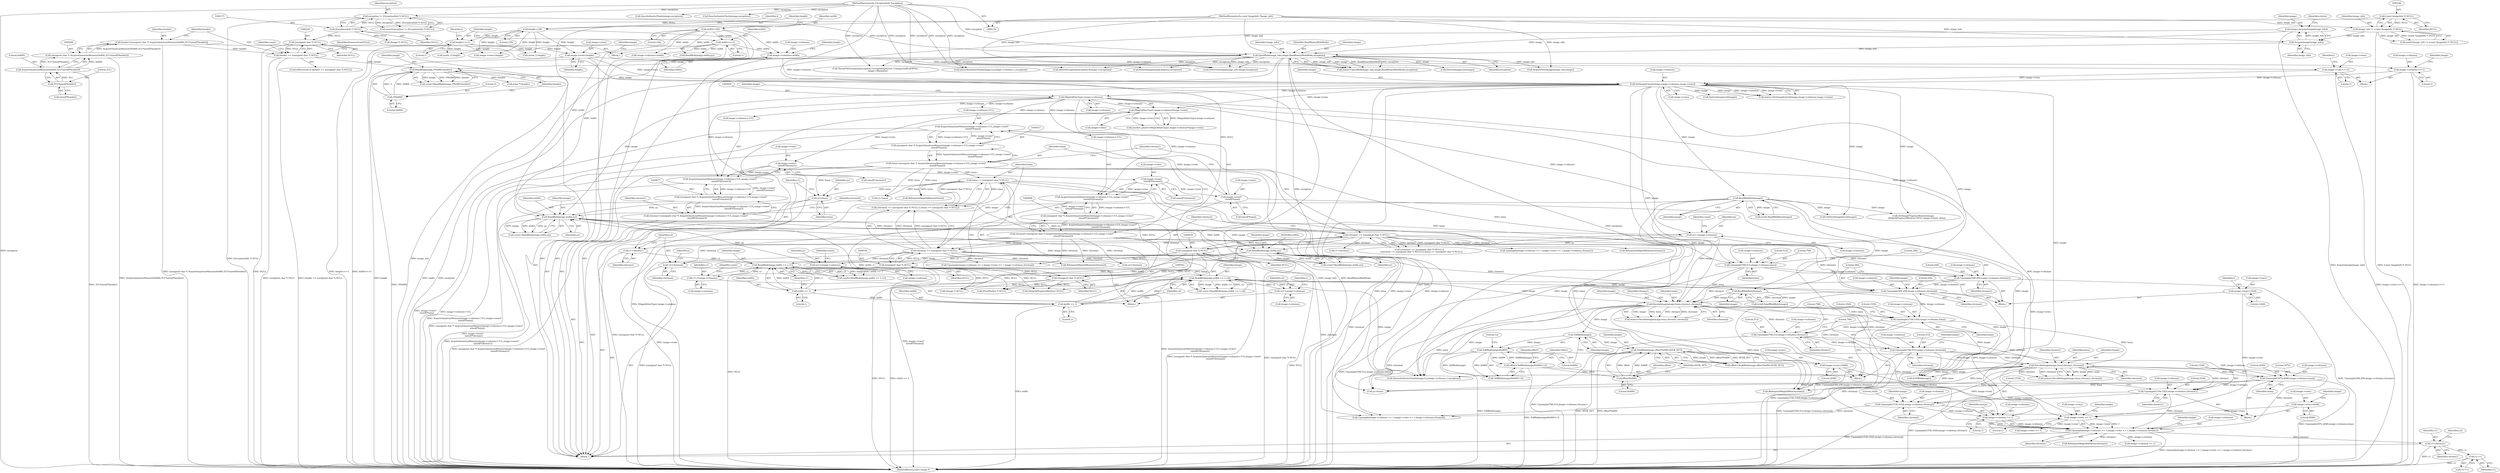 digraph "0_ImageMagick_f6e9d0d9955e85bdd7540b251cd50d598dacc5e6_43@pointer" {
"1001199" [label="(Call,c1=chroma1)"];
"1001166" [label="(Call,Upsample(image->columns >> 1,image->rows >> 1,image->columns,chroma1))"];
"1001167" [label="(Call,image->columns >> 1)"];
"1001154" [label="(Call,Upsample(1536,1024,image->columns,chroma2))"];
"1001147" [label="(Call,Upsample(1536,1024,image->columns,chroma1))"];
"1001140" [label="(Call,Upsample(3072,2048,image->columns,luma))"];
"1001096" [label="(Call,Upsample(768,512,image->columns,chroma2))"];
"1001089" [label="(Call,Upsample(768,512,image->columns,chroma1))"];
"1001082" [label="(Call,Upsample(1536,1024,image->columns,luma))"];
"1001041" [label="(Call,Upsample(384,256,image->columns,chroma2))"];
"1001034" [label="(Call,Upsample(384,256,image->columns,chroma1))"];
"1001027" [label="(Call,Upsample(768,512,image->columns,luma))"];
"1000457" [label="(Call,(MagickSizeType) image->columns)"];
"1000432" [label="(Call,SetImageExtent(image,image->columns,image->rows))"];
"1000227" [label="(Call,ReadBlob(image,3*0x800,header))"];
"1000187" [label="(Call,OpenBlob(image_info,image,ReadBinaryBlobMode,exception))"];
"1000183" [label="(Call,AcquireImage(image_info))"];
"1000143" [label="(Call,image_info != (const ImageInfo *) NULL)"];
"1000117" [label="(MethodParameterIn,const ImageInfo *image_info)"];
"1000145" [label="(Call,(const ImageInfo *) NULL)"];
"1000181" [label="(Call,image=AcquireImage(image_info))"];
"1000170" [label="(Call,exception != (ExceptionInfo *) NULL)"];
"1000118" [label="(MethodParameterIn,ExceptionInfo *exception)"];
"1000172" [label="(Call,(ExceptionInfo *) NULL)"];
"1000229" [label="(Call,3*0x800)"];
"1000217" [label="(Call,header == (unsigned char *) NULL)"];
"1000205" [label="(Call,header=(unsigned char *) AcquireQuantumMemory(0x800,3UL*sizeof(*header)))"];
"1000207" [label="(Call,(unsigned char *) AcquireQuantumMemory(0x800,3UL*sizeof(*header)))"];
"1000209" [label="(Call,AcquireQuantumMemory(0x800,3UL*sizeof(*header)))"];
"1000211" [label="(Call,3UL*sizeof(*header))"];
"1000219" [label="(Call,(unsigned char *) NULL)"];
"1000396" [label="(Call,image->columns=width)"];
"1000390" [label="(Call,width<<=1)"];
"1000370" [label="(Call,width=192)"];
"1000420" [label="(Call,image->columns<<=1)"];
"1000401" [label="(Call,image->rows=height)"];
"1000393" [label="(Call,height<<=1)"];
"1000373" [label="(Call,height=128)"];
"1000425" [label="(Call,image->rows<<=1)"];
"1000508" [label="(Call,luma=(unsigned char *) AcquireQuantumMemory(image->columns+1UL,image->rows*\n    sizeof(*luma)))"];
"1000510" [label="(Call,(unsigned char *) AcquireQuantumMemory(image->columns+1UL,image->rows*\n    sizeof(*luma)))"];
"1000512" [label="(Call,AcquireQuantumMemory(image->columns+1UL,image->rows*\n    sizeof(*luma)))"];
"1000518" [label="(Call,image->rows*\n    sizeof(*luma))"];
"1000501" [label="(Call,image->rows*\n    sizeof(*chroma2))"];
"1000484" [label="(Call,image->rows*\n    sizeof(*chroma1))"];
"1000456" [label="(Call,(MagickSizeType) image->columns*image->rows)"];
"1000538" [label="(Call,luma == (unsigned char *) NULL)"];
"1000540" [label="(Call,(unsigned char *) NULL)"];
"1000535" [label="(Call,(unsigned char *) NULL)"];
"1000529" [label="(Call,(unsigned char *) NULL)"];
"1000527" [label="(Call,chroma1 == (unsigned char *) NULL)"];
"1000474" [label="(Call,chroma1=(unsigned char *) AcquireQuantumMemory(image->columns+1UL,image->rows*\n    sizeof(*chroma1)))"];
"1000476" [label="(Call,(unsigned char *) AcquireQuantumMemory(image->columns+1UL,image->rows*\n    sizeof(*chroma1)))"];
"1000478" [label="(Call,AcquireQuantumMemory(image->columns+1UL,image->rows*\n    sizeof(*chroma1)))"];
"1000533" [label="(Call,chroma2 == (unsigned char *) NULL)"];
"1000491" [label="(Call,chroma2=(unsigned char *) AcquireQuantumMemory(image->columns+1UL,image->rows*\n    sizeof(*chroma2)))"];
"1000493" [label="(Call,(unsigned char *) AcquireQuantumMemory(image->columns+1UL,image->rows*\n    sizeof(*chroma2)))"];
"1000495" [label="(Call,AcquireQuantumMemory(image->columns+1UL,image->rows*\n    sizeof(*chroma2)))"];
"1001070" [label="(Call,DecodeImage(image,luma,chroma1,chroma2))"];
"1001011" [label="(Call,ReadBlob(image,width >> 1,c2))"];
"1000998" [label="(Call,ReadBlob(image,width >> 1,c1))"];
"1000987" [label="(Call,ReadBlob(image,width,yy))"];
"1000976" [label="(Call,ReadBlob(image,width,yy))"];
"1000587" [label="(Call,ReadBlobByte(image))"];
"1001013" [label="(Call,width >> 1)"];
"1001000" [label="(Call,width >> 1)"];
"1000952" [label="(Call,yy=luma)"];
"1000991" [label="(Call,yy+=image->columns)"];
"1000980" [label="(Call,yy+=image->columns)"];
"1001004" [label="(Call,c1+=image->columns)"];
"1000955" [label="(Call,c1=chroma1)"];
"1001017" [label="(Call,c2+=image->columns)"];
"1000958" [label="(Call,c2=chroma2)"];
"1001066" [label="(Call,ReadBlobByte(image))"];
"1001126" [label="(Call,DecodeImage(image,luma,chroma1,chroma2))"];
"1001118" [label="(Call,SeekBlob(image,offset*0x800,SEEK_SET))"];
"1001112" [label="(Call,TellBlob(image))"];
"1001120" [label="(Call,offset*0x800)"];
"1001108" [label="(Call,offset=TellBlob(image)/0x800+12)"];
"1001111" [label="(Call,TellBlob(image)/0x800)"];
"1001172" [label="(Call,image->rows >> 1)"];
"1001048" [label="(Call,image->rows=1024)"];
"1001103" [label="(Call,image->rows=2048)"];
"1001161" [label="(Call,image->rows=4096)"];
"1001261" [label="(Call,c1++)"];
"1000418" [label="(Identifier,i)"];
"1000527" [label="(Call,chroma1 == (unsigned char *) NULL)"];
"1000987" [label="(Call,ReadBlob(image,width,yy))"];
"1000678" [label="(Call,(ssize_t) height)"];
"1000485" [label="(Call,image->rows)"];
"1001129" [label="(Identifier,chroma1)"];
"1000231" [label="(Literal,0x800)"];
"1000225" [label="(Call,count=ReadBlob(image,3*0x800,header))"];
"1001187" [label="(Call,image->rows >> 1)"];
"1000501" [label="(Call,image->rows*\n    sizeof(*chroma2))"];
"1001097" [label="(Literal,768)"];
"1000388" [label="(Identifier,i)"];
"1001037" [label="(Call,image->columns)"];
"1001261" [label="(Call,c1++)"];
"1001006" [label="(Call,image->columns)"];
"1001081" [label="(Block,)"];
"1000534" [label="(Identifier,chroma2)"];
"1001119" [label="(Identifier,image)"];
"1001107" [label="(Literal,2048)"];
"1001200" [label="(Identifier,c1)"];
"1001004" [label="(Call,c1+=image->columns)"];
"1001027" [label="(Call,Upsample(768,512,image->columns,luma))"];
"1001016" [label="(Identifier,c2)"];
"1001148" [label="(Literal,1536)"];
"1001221" [label="(Call,QueueAuthenticPixels(image,0,y,image->columns,1,exception))"];
"1000963" [label="(Identifier,y)"];
"1001095" [label="(Identifier,chroma1)"];
"1000445" [label="(Call,InheritException(exception,&image->exception))"];
"1001130" [label="(Identifier,chroma2)"];
"1001091" [label="(Literal,512)"];
"1000512" [label="(Call,AcquireQuantumMemory(image->columns+1UL,image->rows*\n    sizeof(*luma)))"];
"1001196" [label="(Call,yy=luma)"];
"1000526" [label="(Call,(chroma1 == (unsigned char *) NULL) ||\n      (chroma2 == (unsigned char *) NULL) || (luma == (unsigned char *) NULL))"];
"1000985" [label="(Call,count=ReadBlob(image,width,yy))"];
"1001084" [label="(Literal,1024)"];
"1001167" [label="(Call,image->columns >> 1)"];
"1001184" [label="(Identifier,image)"];
"1000938" [label="(Call,RelinquishMagickMemory(luma))"];
"1000189" [label="(Identifier,image)"];
"1000237" [label="(Call,(char *) header)"];
"1001096" [label="(Call,Upsample(768,512,image->columns,chroma2))"];
"1001000" [label="(Call,width >> 1)"];
"1000373" [label="(Call,height=128)"];
"1000187" [label="(Call,OpenBlob(image_info,image,ReadBinaryBlobMode,exception))"];
"1000227" [label="(Call,ReadBlob(image,3*0x800,header))"];
"1000492" [label="(Identifier,chroma2)"];
"1001154" [label="(Call,Upsample(1536,1024,image->columns,chroma2))"];
"1000733" [label="(Call,Upsample(image->columns >> 1,image->rows >> 1,image->columns,chroma1))"];
"1000459" [label="(Call,image->columns)"];
"1001074" [label="(Identifier,chroma2)"];
"1000199" [label="(Call,DestroyImageList(image))"];
"1000218" [label="(Identifier,header)"];
"1001319" [label="(Call,RelinquishMagickMemory(luma))"];
"1001044" [label="(Call,image->columns)"];
"1000207" [label="(Call,(unsigned char *) AcquireQuantumMemory(0x800,3UL*sizeof(*header)))"];
"1001169" [label="(Identifier,image)"];
"1001028" [label="(Literal,768)"];
"1000408" [label="(Identifier,image)"];
"1000479" [label="(Call,image->columns+1UL)"];
"1000462" [label="(Call,image->rows)"];
"1000437" [label="(Call,image->rows)"];
"1001005" [label="(Identifier,c1)"];
"1000230" [label="(Literal,3)"];
"1000143" [label="(Call,image_info != (const ImageInfo *) NULL)"];
"1000980" [label="(Call,yy+=image->columns)"];
"1000653" [label="(Call,image->rows=height)"];
"1000496" [label="(Call,image->columns+1UL)"];
"1000542" [label="(Identifier,NULL)"];
"1000429" [label="(Literal,1)"];
"1001128" [label="(Identifier,luma)"];
"1000993" [label="(Call,image->columns)"];
"1000421" [label="(Call,image->columns)"];
"1000223" [label="(Identifier,ResourceLimitError)"];
"1000457" [label="(Call,(MagickSizeType) image->columns)"];
"1000389" [label="(Block,)"];
"1000211" [label="(Call,3UL*sizeof(*header))"];
"1001033" [label="(Identifier,luma)"];
"1000976" [label="(Call,ReadBlob(image,width,yy))"];
"1001017" [label="(Call,c2+=image->columns)"];
"1001035" [label="(Literal,384)"];
"1000533" [label="(Call,chroma2 == (unsigned char *) NULL)"];
"1001203" [label="(Identifier,c2)"];
"1001178" [label="(Identifier,image)"];
"1000210" [label="(Literal,0x800)"];
"1000986" [label="(Identifier,count)"];
"1000522" [label="(Call,sizeof(*luma))"];
"1001083" [label="(Literal,1536)"];
"1000588" [label="(Identifier,image)"];
"1000378" [label="(Identifier,i)"];
"1001068" [label="(Call,status=DecodeImage(image,luma,chroma1,chroma2))"];
"1000992" [label="(Identifier,yy)"];
"1001049" [label="(Call,image->rows)"];
"1001099" [label="(Call,image->columns)"];
"1001036" [label="(Literal,256)"];
"1000493" [label="(Call,(unsigned char *) AcquireQuantumMemory(image->columns+1UL,image->rows*\n    sizeof(*chroma2)))"];
"1001181" [label="(Call,Upsample(image->columns >> 1,image->rows >> 1,image->columns,chroma2))"];
"1000955" [label="(Call,c1=chroma1)"];
"1001115" [label="(Literal,12)"];
"1000982" [label="(Call,image->columns)"];
"1000663" [label="(Call,yy=luma)"];
"1001010" [label="(Identifier,count)"];
"1001092" [label="(Call,image->columns)"];
"1001066" [label="(Call,ReadBlobByte(image))"];
"1000169" [label="(Call,assert(exception != (ExceptionInfo *) NULL))"];
"1000748" [label="(Call,Upsample(image->columns >> 1,image->rows >> 1,image->columns,chroma2))"];
"1000212" [label="(Literal,3UL)"];
"1000172" [label="(Call,(ExceptionInfo *) NULL)"];
"1000973" [label="(Block,)"];
"1001233" [label="(Call,(PixelPacket *) NULL)"];
"1000952" [label="(Call,yy=luma)"];
"1001055" [label="(Identifier,i)"];
"1000206" [label="(Identifier,header)"];
"1000226" [label="(Identifier,count)"];
"1000186" [label="(Identifier,status)"];
"1000528" [label="(Identifier,chroma1)"];
"1000370" [label="(Call,width=192)"];
"1001108" [label="(Call,offset=TellBlob(image)/0x800+12)"];
"1001034" [label="(Call,Upsample(384,256,image->columns,chroma1))"];
"1000868" [label="(Call,AcquireNextImage(image_info,image))"];
"1001199" [label="(Call,c1=chroma1)"];
"1000942" [label="(Call,GetFirstImageInList(image))"];
"1001165" [label="(Literal,4096)"];
"1001098" [label="(Literal,512)"];
"1001323" [label="(Call,EOFBlob(image))"];
"1001157" [label="(Call,image->columns)"];
"1001041" [label="(Call,Upsample(384,256,image->columns,chroma2))"];
"1001082" [label="(Call,Upsample(1536,1024,image->columns,luma))"];
"1001168" [label="(Call,image->columns)"];
"1000978" [label="(Identifier,width)"];
"1000669" [label="(Call,c2=chroma2)"];
"1001003" [label="(Identifier,c1)"];
"1001042" [label="(Literal,384)"];
"1001146" [label="(Identifier,luma)"];
"1001139" [label="(Block,)"];
"1000519" [label="(Call,image->rows)"];
"1001052" [label="(Literal,1024)"];
"1001273" [label="(Call,SyncAuthenticPixels(image,exception))"];
"1001114" [label="(Literal,0x800)"];
"1001156" [label="(Literal,1024)"];
"1001090" [label="(Literal,768)"];
"1000147" [label="(Identifier,NULL)"];
"1001166" [label="(Call,Upsample(image->columns >> 1,image->rows >> 1,image->columns,chroma1))"];
"1000117" [label="(MethodParameterIn,const ImageInfo *image_info)"];
"1000539" [label="(Identifier,luma)"];
"1000191" [label="(Identifier,exception)"];
"1000393" [label="(Call,height<<=1)"];
"1000452" [label="(Call,DestroyImageList(image))"];
"1001089" [label="(Call,Upsample(768,512,image->columns,chroma1))"];
"1001313" [label="(Call,RelinquishMagickMemory(chroma1))"];
"1000502" [label="(Call,image->rows)"];
"1000213" [label="(Call,sizeof(*header))"];
"1001112" [label="(Call,TellBlob(image))"];
"1000509" [label="(Identifier,luma)"];
"1000532" [label="(Call,(chroma2 == (unsigned char *) NULL) || (luma == (unsigned char *) NULL))"];
"1000185" [label="(Call,status=OpenBlob(image_info,image,ReadBinaryBlobMode,exception))"];
"1000433" [label="(Identifier,image)"];
"1001118" [label="(Call,SeekBlob(image,offset*0x800,SEEK_SET))"];
"1001104" [label="(Call,image->rows)"];
"1000996" [label="(Call,count=ReadBlob(image,width >> 1,c1))"];
"1000587" [label="(Call,ReadBlobByte(image))"];
"1000932" [label="(Call,RelinquishMagickMemory(chroma1))"];
"1000990" [label="(Identifier,yy)"];
"1000954" [label="(Identifier,luma)"];
"1001142" [label="(Literal,2048)"];
"1000219" [label="(Call,(unsigned char *) NULL)"];
"1000454" [label="(Call,number_pixels=(MagickSizeType) image->columns*image->rows)"];
"1000585" [label="(Call,(void) ReadBlobByte(image))"];
"1001067" [label="(Identifier,image)"];
"1001201" [label="(Identifier,chroma1)"];
"1001088" [label="(Identifier,luma)"];
"1001182" [label="(Call,image->columns >> 1)"];
"1001085" [label="(Call,image->columns)"];
"1000392" [label="(Literal,1)"];
"1000402" [label="(Call,image->rows)"];
"1001123" [label="(Identifier,SEEK_SET)"];
"1000611" [label="(Call,SetImageProgressMonitor(image,\n          (MagickProgressMonitor) NULL,image->client_data))"];
"1000427" [label="(Identifier,image)"];
"1000999" [label="(Identifier,image)"];
"1000371" [label="(Identifier,width)"];
"1001064" [label="(Call,(void) ReadBlobByte(image))"];
"1000397" [label="(Call,image->columns)"];
"1001117" [label="(Identifier,offset)"];
"1001161" [label="(Call,image->rows=4096)"];
"1001109" [label="(Identifier,offset)"];
"1000491" [label="(Call,chroma2=(unsigned char *) AcquireQuantumMemory(image->columns+1UL,image->rows*\n    sizeof(*chroma2)))"];
"1000957" [label="(Identifier,chroma1)"];
"1000432" [label="(Call,SetImageExtent(image,image->columns,image->rows))"];
"1001018" [label="(Identifier,c2)"];
"1000960" [label="(Identifier,chroma2)"];
"1000981" [label="(Identifier,yy)"];
"1001162" [label="(Call,image->rows)"];
"1001030" [label="(Call,image->columns)"];
"1001040" [label="(Identifier,chroma1)"];
"1001050" [label="(Identifier,image)"];
"1001171" [label="(Literal,1)"];
"1000513" [label="(Call,image->columns+1UL)"];
"1000205" [label="(Call,header=(unsigned char *) AcquireQuantumMemory(0x800,3UL*sizeof(*header)))"];
"1000476" [label="(Call,(unsigned char *) AcquireQuantumMemory(image->columns+1UL,image->rows*\n    sizeof(*chroma1)))"];
"1000217" [label="(Call,header == (unsigned char *) NULL)"];
"1000183" [label="(Call,AcquireImage(image_info))"];
"1000232" [label="(Identifier,header)"];
"1000426" [label="(Call,image->rows)"];
"1000953" [label="(Identifier,yy)"];
"1000648" [label="(Call,image->columns=width)"];
"1001141" [label="(Literal,3072)"];
"1001111" [label="(Call,TellBlob(image)/0x800)"];
"1000974" [label="(Call,count=ReadBlob(image,width,yy))"];
"1000988" [label="(Identifier,image)"];
"1000420" [label="(Call,image->columns<<=1)"];
"1001127" [label="(Identifier,image)"];
"1000171" [label="(Identifier,exception)"];
"1001009" [label="(Call,count=ReadBlob(image,width >> 1,c2))"];
"1000540" [label="(Call,(unsigned char *) NULL)"];
"1001150" [label="(Call,image->columns)"];
"1001121" [label="(Identifier,offset)"];
"1001014" [label="(Identifier,width)"];
"1001180" [label="(Identifier,chroma1)"];
"1000475" [label="(Identifier,chroma1)"];
"1000956" [label="(Identifier,c1)"];
"1001120" [label="(Call,offset*0x800)"];
"1000430" [label="(Call,status=SetImageExtent(image,image->columns,image->rows))"];
"1001260" [label="(Call,*c1++)"];
"1001001" [label="(Identifier,width)"];
"1000396" [label="(Call,image->columns=width)"];
"1001047" [label="(Identifier,chroma2)"];
"1001155" [label="(Literal,1536)"];
"1000221" [label="(Identifier,NULL)"];
"1001102" [label="(Identifier,chroma2)"];
"1000170" [label="(Call,exception != (ExceptionInfo *) NULL)"];
"1001073" [label="(Identifier,chroma1)"];
"1000478" [label="(Call,AcquireQuantumMemory(image->columns+1UL,image->rows*\n    sizeof(*chroma1)))"];
"1000510" [label="(Call,(unsigned char *) AcquireQuantumMemory(image->columns+1UL,image->rows*\n    sizeof(*luma)))"];
"1000495" [label="(Call,AcquireQuantumMemory(image->columns+1UL,image->rows*\n    sizeof(*chroma2)))"];
"1000531" [label="(Identifier,NULL)"];
"1001173" [label="(Call,image->rows)"];
"1000395" [label="(Literal,1)"];
"1001174" [label="(Identifier,image)"];
"1000971" [label="(Identifier,y)"];
"1001160" [label="(Identifier,chroma2)"];
"1000181" [label="(Call,image=AcquireImage(image_info))"];
"1001126" [label="(Call,DecodeImage(image,luma,chroma1,chroma2))"];
"1000228" [label="(Identifier,image)"];
"1000188" [label="(Identifier,image_info)"];
"1001147" [label="(Call,Upsample(1536,1024,image->columns,chroma1))"];
"1000375" [label="(Literal,128)"];
"1001029" [label="(Literal,512)"];
"1001103" [label="(Call,image->rows=2048)"];
"1001072" [label="(Identifier,luma)"];
"1001070" [label="(Call,DecodeImage(image,luma,chroma1,chroma2))"];
"1000119" [label="(Block,)"];
"1000484" [label="(Call,image->rows*\n    sizeof(*chroma1))"];
"1000202" [label="(Call,(Image *) NULL)"];
"1000216" [label="(ControlStructure,if (header == (unsigned char *) NULL))"];
"1000538" [label="(Call,luma == (unsigned char *) NULL)"];
"1000979" [label="(Identifier,yy)"];
"1000390" [label="(Call,width<<=1)"];
"1000174" [label="(Identifier,NULL)"];
"1000209" [label="(Call,AcquireQuantumMemory(0x800,3UL*sizeof(*header)))"];
"1001011" [label="(Call,ReadBlob(image,width >> 1,c2))"];
"1000840" [label="(Call,SyncAuthenticPixels(image,exception))"];
"1001012" [label="(Identifier,image)"];
"1001105" [label="(Identifier,image)"];
"1001326" [label="(Call,ThrowFileException(exception,CorruptImageError,\"UnexpectedEndOfFile\",\n      image->filename))"];
"1000788" [label="(Call,QueueAuthenticPixels(image,0,y,image->columns,1,exception))"];
"1000529" [label="(Call,(unsigned char *) NULL)"];
"1000142" [label="(Call,assert(image_info != (const ImageInfo *) NULL))"];
"1000118" [label="(MethodParameterIn,ExceptionInfo *exception)"];
"1001149" [label="(Literal,1024)"];
"1001019" [label="(Call,image->columns)"];
"1000374" [label="(Identifier,height)"];
"1001176" [label="(Literal,1)"];
"1001015" [label="(Literal,1)"];
"1000518" [label="(Call,image->rows*\n    sizeof(*luma))"];
"1000394" [label="(Identifier,height)"];
"1000401" [label="(Call,image->rows=height)"];
"1000989" [label="(Identifier,width)"];
"1001071" [label="(Identifier,image)"];
"1001116" [label="(Call,offset=SeekBlob(image,offset*0x800,SEEK_SET))"];
"1000184" [label="(Identifier,image_info)"];
"1000991" [label="(Call,yy+=image->columns)"];
"1001481" [label="(MethodReturn,static Image *)"];
"1001026" [label="(Block,)"];
"1000687" [label="(Call,ReadBlob(image,width,yy))"];
"1001143" [label="(Call,image->columns)"];
"1000463" [label="(Identifier,image)"];
"1000946" [label="(Call,OverviewImage(image_info,image,exception))"];
"1000967" [label="(Call,(ssize_t) height)"];
"1000537" [label="(Identifier,NULL)"];
"1000419" [label="(Block,)"];
"1000434" [label="(Call,image->columns)"];
"1001048" [label="(Call,image->rows=1024)"];
"1000144" [label="(Identifier,image_info)"];
"1001113" [label="(Identifier,image)"];
"1000456" [label="(Call,(MagickSizeType) image->columns*image->rows)"];
"1000474" [label="(Call,chroma1=(unsigned char *) AcquireQuantumMemory(image->columns+1UL,image->rows*\n    sizeof(*chroma1)))"];
"1001110" [label="(Call,TellBlob(image)/0x800+12)"];
"1000190" [label="(Identifier,ReadBinaryBlobMode)"];
"1000372" [label="(Literal,192)"];
"1000425" [label="(Call,image->rows<<=1)"];
"1000977" [label="(Identifier,image)"];
"1000535" [label="(Call,(unsigned char *) NULL)"];
"1001365" [label="(Call,RotateImage(image,degrees,exception))"];
"1000145" [label="(Call,(const ImageInfo *) NULL)"];
"1000505" [label="(Call,sizeof(*chroma2))"];
"1000424" [label="(Literal,1)"];
"1000403" [label="(Identifier,image)"];
"1001140" [label="(Call,Upsample(3072,2048,image->columns,luma))"];
"1001043" [label="(Literal,256)"];
"1001172" [label="(Call,image->rows >> 1)"];
"1001163" [label="(Identifier,image)"];
"1000926" [label="(Call,RelinquishMagickMemory(chroma2))"];
"1000959" [label="(Identifier,c2)"];
"1001013" [label="(Call,width >> 1)"];
"1001262" [label="(Identifier,c1)"];
"1000400" [label="(Identifier,width)"];
"1000613" [label="(Call,(MagickProgressMonitor) NULL)"];
"1000488" [label="(Call,sizeof(*chroma1))"];
"1001122" [label="(Literal,0x800)"];
"1001153" [label="(Identifier,chroma1)"];
"1000998" [label="(Call,ReadBlob(image,width >> 1,c1))"];
"1000391" [label="(Identifier,width)"];
"1000997" [label="(Identifier,count)"];
"1001002" [label="(Literal,1)"];
"1000405" [label="(Identifier,height)"];
"1001372" [label="(Call,(Image *) NULL)"];
"1000958" [label="(Call,c2=chroma2)"];
"1001124" [label="(Call,status=DecodeImage(image,luma,chroma1,chroma2))"];
"1000182" [label="(Identifier,image)"];
"1001177" [label="(Call,image->columns)"];
"1000508" [label="(Call,luma=(unsigned char *) AcquireQuantumMemory(image->columns+1UL,image->rows*\n    sizeof(*luma)))"];
"1000666" [label="(Call,c1=chroma1)"];
"1000229" [label="(Call,3*0x800)"];
"1001199" -> "1000119"  [label="AST: "];
"1001199" -> "1001201"  [label="CFG: "];
"1001200" -> "1001199"  [label="AST: "];
"1001201" -> "1001199"  [label="AST: "];
"1001203" -> "1001199"  [label="CFG: "];
"1001199" -> "1001481"  [label="DDG: c1"];
"1001166" -> "1001199"  [label="DDG: chroma1"];
"1001199" -> "1001261"  [label="DDG: c1"];
"1001166" -> "1000119"  [label="AST: "];
"1001166" -> "1001180"  [label="CFG: "];
"1001167" -> "1001166"  [label="AST: "];
"1001172" -> "1001166"  [label="AST: "];
"1001177" -> "1001166"  [label="AST: "];
"1001180" -> "1001166"  [label="AST: "];
"1001184" -> "1001166"  [label="CFG: "];
"1001166" -> "1001481"  [label="DDG: Upsample(image->columns >> 1,image->rows >> 1,image->columns,chroma1)"];
"1001167" -> "1001166"  [label="DDG: image->columns"];
"1001167" -> "1001166"  [label="DDG: 1"];
"1001172" -> "1001166"  [label="DDG: image->rows"];
"1001172" -> "1001166"  [label="DDG: 1"];
"1001126" -> "1001166"  [label="DDG: chroma1"];
"1001070" -> "1001166"  [label="DDG: chroma1"];
"1001147" -> "1001166"  [label="DDG: chroma1"];
"1000527" -> "1001166"  [label="DDG: chroma1"];
"1001166" -> "1001182"  [label="DDG: image->columns"];
"1001166" -> "1001313"  [label="DDG: chroma1"];
"1001167" -> "1001171"  [label="CFG: "];
"1001168" -> "1001167"  [label="AST: "];
"1001171" -> "1001167"  [label="AST: "];
"1001174" -> "1001167"  [label="CFG: "];
"1001154" -> "1001167"  [label="DDG: image->columns"];
"1001096" -> "1001167"  [label="DDG: image->columns"];
"1001041" -> "1001167"  [label="DDG: image->columns"];
"1000457" -> "1001167"  [label="DDG: image->columns"];
"1001154" -> "1001139"  [label="AST: "];
"1001154" -> "1001160"  [label="CFG: "];
"1001155" -> "1001154"  [label="AST: "];
"1001156" -> "1001154"  [label="AST: "];
"1001157" -> "1001154"  [label="AST: "];
"1001160" -> "1001154"  [label="AST: "];
"1001163" -> "1001154"  [label="CFG: "];
"1001154" -> "1001481"  [label="DDG: Upsample(1536,1024,image->columns,chroma2)"];
"1001147" -> "1001154"  [label="DDG: image->columns"];
"1001126" -> "1001154"  [label="DDG: chroma2"];
"1001154" -> "1001181"  [label="DDG: chroma2"];
"1001147" -> "1001139"  [label="AST: "];
"1001147" -> "1001153"  [label="CFG: "];
"1001148" -> "1001147"  [label="AST: "];
"1001149" -> "1001147"  [label="AST: "];
"1001150" -> "1001147"  [label="AST: "];
"1001153" -> "1001147"  [label="AST: "];
"1001155" -> "1001147"  [label="CFG: "];
"1001147" -> "1001481"  [label="DDG: Upsample(1536,1024,image->columns,chroma1)"];
"1001140" -> "1001147"  [label="DDG: image->columns"];
"1001126" -> "1001147"  [label="DDG: chroma1"];
"1001140" -> "1001139"  [label="AST: "];
"1001140" -> "1001146"  [label="CFG: "];
"1001141" -> "1001140"  [label="AST: "];
"1001142" -> "1001140"  [label="AST: "];
"1001143" -> "1001140"  [label="AST: "];
"1001146" -> "1001140"  [label="AST: "];
"1001148" -> "1001140"  [label="CFG: "];
"1001140" -> "1001481"  [label="DDG: Upsample(3072,2048,image->columns,luma)"];
"1001096" -> "1001140"  [label="DDG: image->columns"];
"1001126" -> "1001140"  [label="DDG: luma"];
"1001140" -> "1001196"  [label="DDG: luma"];
"1001140" -> "1001319"  [label="DDG: luma"];
"1001096" -> "1001081"  [label="AST: "];
"1001096" -> "1001102"  [label="CFG: "];
"1001097" -> "1001096"  [label="AST: "];
"1001098" -> "1001096"  [label="AST: "];
"1001099" -> "1001096"  [label="AST: "];
"1001102" -> "1001096"  [label="AST: "];
"1001105" -> "1001096"  [label="CFG: "];
"1001096" -> "1001481"  [label="DDG: Upsample(768,512,image->columns,chroma2)"];
"1001089" -> "1001096"  [label="DDG: image->columns"];
"1001070" -> "1001096"  [label="DDG: chroma2"];
"1001096" -> "1001126"  [label="DDG: chroma2"];
"1001089" -> "1001081"  [label="AST: "];
"1001089" -> "1001095"  [label="CFG: "];
"1001090" -> "1001089"  [label="AST: "];
"1001091" -> "1001089"  [label="AST: "];
"1001092" -> "1001089"  [label="AST: "];
"1001095" -> "1001089"  [label="AST: "];
"1001097" -> "1001089"  [label="CFG: "];
"1001089" -> "1001481"  [label="DDG: Upsample(768,512,image->columns,chroma1)"];
"1001082" -> "1001089"  [label="DDG: image->columns"];
"1001070" -> "1001089"  [label="DDG: chroma1"];
"1001089" -> "1001126"  [label="DDG: chroma1"];
"1001082" -> "1001081"  [label="AST: "];
"1001082" -> "1001088"  [label="CFG: "];
"1001083" -> "1001082"  [label="AST: "];
"1001084" -> "1001082"  [label="AST: "];
"1001085" -> "1001082"  [label="AST: "];
"1001088" -> "1001082"  [label="AST: "];
"1001090" -> "1001082"  [label="CFG: "];
"1001082" -> "1001481"  [label="DDG: Upsample(1536,1024,image->columns,luma)"];
"1001041" -> "1001082"  [label="DDG: image->columns"];
"1001070" -> "1001082"  [label="DDG: luma"];
"1001082" -> "1001126"  [label="DDG: luma"];
"1001041" -> "1001026"  [label="AST: "];
"1001041" -> "1001047"  [label="CFG: "];
"1001042" -> "1001041"  [label="AST: "];
"1001043" -> "1001041"  [label="AST: "];
"1001044" -> "1001041"  [label="AST: "];
"1001047" -> "1001041"  [label="AST: "];
"1001050" -> "1001041"  [label="CFG: "];
"1001041" -> "1001481"  [label="DDG: Upsample(384,256,image->columns,chroma2)"];
"1001034" -> "1001041"  [label="DDG: image->columns"];
"1000533" -> "1001041"  [label="DDG: chroma2"];
"1000491" -> "1001041"  [label="DDG: chroma2"];
"1001041" -> "1001070"  [label="DDG: chroma2"];
"1001034" -> "1001026"  [label="AST: "];
"1001034" -> "1001040"  [label="CFG: "];
"1001035" -> "1001034"  [label="AST: "];
"1001036" -> "1001034"  [label="AST: "];
"1001037" -> "1001034"  [label="AST: "];
"1001040" -> "1001034"  [label="AST: "];
"1001042" -> "1001034"  [label="CFG: "];
"1001034" -> "1001481"  [label="DDG: Upsample(384,256,image->columns,chroma1)"];
"1001027" -> "1001034"  [label="DDG: image->columns"];
"1000527" -> "1001034"  [label="DDG: chroma1"];
"1001034" -> "1001070"  [label="DDG: chroma1"];
"1001027" -> "1001026"  [label="AST: "];
"1001027" -> "1001033"  [label="CFG: "];
"1001028" -> "1001027"  [label="AST: "];
"1001029" -> "1001027"  [label="AST: "];
"1001030" -> "1001027"  [label="AST: "];
"1001033" -> "1001027"  [label="AST: "];
"1001035" -> "1001027"  [label="CFG: "];
"1001027" -> "1001481"  [label="DDG: Upsample(768,512,image->columns,luma)"];
"1000457" -> "1001027"  [label="DDG: image->columns"];
"1000508" -> "1001027"  [label="DDG: luma"];
"1000538" -> "1001027"  [label="DDG: luma"];
"1001027" -> "1001070"  [label="DDG: luma"];
"1000457" -> "1000456"  [label="AST: "];
"1000457" -> "1000459"  [label="CFG: "];
"1000458" -> "1000457"  [label="AST: "];
"1000459" -> "1000457"  [label="AST: "];
"1000463" -> "1000457"  [label="CFG: "];
"1000457" -> "1000456"  [label="DDG: image->columns"];
"1000432" -> "1000457"  [label="DDG: image->columns"];
"1000457" -> "1000478"  [label="DDG: image->columns"];
"1000457" -> "1000479"  [label="DDG: image->columns"];
"1000457" -> "1000495"  [label="DDG: image->columns"];
"1000457" -> "1000496"  [label="DDG: image->columns"];
"1000457" -> "1000512"  [label="DDG: image->columns"];
"1000457" -> "1000513"  [label="DDG: image->columns"];
"1000457" -> "1000980"  [label="DDG: image->columns"];
"1000432" -> "1000430"  [label="AST: "];
"1000432" -> "1000437"  [label="CFG: "];
"1000433" -> "1000432"  [label="AST: "];
"1000434" -> "1000432"  [label="AST: "];
"1000437" -> "1000432"  [label="AST: "];
"1000430" -> "1000432"  [label="CFG: "];
"1000432" -> "1001481"  [label="DDG: image->rows"];
"1000432" -> "1001481"  [label="DDG: image->columns"];
"1000432" -> "1000430"  [label="DDG: image"];
"1000432" -> "1000430"  [label="DDG: image->columns"];
"1000432" -> "1000430"  [label="DDG: image->rows"];
"1000227" -> "1000432"  [label="DDG: image"];
"1000396" -> "1000432"  [label="DDG: image->columns"];
"1000420" -> "1000432"  [label="DDG: image->columns"];
"1000401" -> "1000432"  [label="DDG: image->rows"];
"1000425" -> "1000432"  [label="DDG: image->rows"];
"1000432" -> "1000452"  [label="DDG: image"];
"1000432" -> "1000456"  [label="DDG: image->rows"];
"1000432" -> "1000587"  [label="DDG: image"];
"1000432" -> "1000611"  [label="DDG: image"];
"1000432" -> "1000942"  [label="DDG: image"];
"1000432" -> "1000976"  [label="DDG: image"];
"1000432" -> "1001066"  [label="DDG: image"];
"1000432" -> "1001070"  [label="DDG: image"];
"1000432" -> "1001221"  [label="DDG: image"];
"1000432" -> "1001323"  [label="DDG: image"];
"1000227" -> "1000225"  [label="AST: "];
"1000227" -> "1000232"  [label="CFG: "];
"1000228" -> "1000227"  [label="AST: "];
"1000229" -> "1000227"  [label="AST: "];
"1000232" -> "1000227"  [label="AST: "];
"1000225" -> "1000227"  [label="CFG: "];
"1000227" -> "1001481"  [label="DDG: 3*0x800"];
"1000227" -> "1000225"  [label="DDG: image"];
"1000227" -> "1000225"  [label="DDG: 3*0x800"];
"1000227" -> "1000225"  [label="DDG: header"];
"1000187" -> "1000227"  [label="DDG: image"];
"1000229" -> "1000227"  [label="DDG: 3"];
"1000229" -> "1000227"  [label="DDG: 0x800"];
"1000217" -> "1000227"  [label="DDG: header"];
"1000227" -> "1000237"  [label="DDG: header"];
"1000187" -> "1000185"  [label="AST: "];
"1000187" -> "1000191"  [label="CFG: "];
"1000188" -> "1000187"  [label="AST: "];
"1000189" -> "1000187"  [label="AST: "];
"1000190" -> "1000187"  [label="AST: "];
"1000191" -> "1000187"  [label="AST: "];
"1000185" -> "1000187"  [label="CFG: "];
"1000187" -> "1001481"  [label="DDG: image_info"];
"1000187" -> "1001481"  [label="DDG: ReadBinaryBlobMode"];
"1000187" -> "1001481"  [label="DDG: exception"];
"1000187" -> "1000185"  [label="DDG: image_info"];
"1000187" -> "1000185"  [label="DDG: image"];
"1000187" -> "1000185"  [label="DDG: ReadBinaryBlobMode"];
"1000187" -> "1000185"  [label="DDG: exception"];
"1000183" -> "1000187"  [label="DDG: image_info"];
"1000117" -> "1000187"  [label="DDG: image_info"];
"1000181" -> "1000187"  [label="DDG: image"];
"1000170" -> "1000187"  [label="DDG: exception"];
"1000118" -> "1000187"  [label="DDG: exception"];
"1000187" -> "1000199"  [label="DDG: image"];
"1000187" -> "1000445"  [label="DDG: exception"];
"1000187" -> "1000788"  [label="DDG: exception"];
"1000187" -> "1000868"  [label="DDG: image_info"];
"1000187" -> "1000946"  [label="DDG: image_info"];
"1000187" -> "1000946"  [label="DDG: exception"];
"1000187" -> "1001221"  [label="DDG: exception"];
"1000187" -> "1001326"  [label="DDG: exception"];
"1000187" -> "1001365"  [label="DDG: exception"];
"1000183" -> "1000181"  [label="AST: "];
"1000183" -> "1000184"  [label="CFG: "];
"1000184" -> "1000183"  [label="AST: "];
"1000181" -> "1000183"  [label="CFG: "];
"1000183" -> "1000181"  [label="DDG: image_info"];
"1000143" -> "1000183"  [label="DDG: image_info"];
"1000117" -> "1000183"  [label="DDG: image_info"];
"1000143" -> "1000142"  [label="AST: "];
"1000143" -> "1000145"  [label="CFG: "];
"1000144" -> "1000143"  [label="AST: "];
"1000145" -> "1000143"  [label="AST: "];
"1000142" -> "1000143"  [label="CFG: "];
"1000143" -> "1001481"  [label="DDG: (const ImageInfo *) NULL"];
"1000143" -> "1000142"  [label="DDG: image_info"];
"1000143" -> "1000142"  [label="DDG: (const ImageInfo *) NULL"];
"1000117" -> "1000143"  [label="DDG: image_info"];
"1000145" -> "1000143"  [label="DDG: NULL"];
"1000117" -> "1000116"  [label="AST: "];
"1000117" -> "1001481"  [label="DDG: image_info"];
"1000117" -> "1000868"  [label="DDG: image_info"];
"1000117" -> "1000946"  [label="DDG: image_info"];
"1000145" -> "1000147"  [label="CFG: "];
"1000146" -> "1000145"  [label="AST: "];
"1000147" -> "1000145"  [label="AST: "];
"1000145" -> "1000172"  [label="DDG: NULL"];
"1000181" -> "1000119"  [label="AST: "];
"1000182" -> "1000181"  [label="AST: "];
"1000186" -> "1000181"  [label="CFG: "];
"1000181" -> "1001481"  [label="DDG: AcquireImage(image_info)"];
"1000170" -> "1000169"  [label="AST: "];
"1000170" -> "1000172"  [label="CFG: "];
"1000171" -> "1000170"  [label="AST: "];
"1000172" -> "1000170"  [label="AST: "];
"1000169" -> "1000170"  [label="CFG: "];
"1000170" -> "1001481"  [label="DDG: (ExceptionInfo *) NULL"];
"1000170" -> "1000169"  [label="DDG: exception"];
"1000170" -> "1000169"  [label="DDG: (ExceptionInfo *) NULL"];
"1000118" -> "1000170"  [label="DDG: exception"];
"1000172" -> "1000170"  [label="DDG: NULL"];
"1000118" -> "1000116"  [label="AST: "];
"1000118" -> "1001481"  [label="DDG: exception"];
"1000118" -> "1000445"  [label="DDG: exception"];
"1000118" -> "1000788"  [label="DDG: exception"];
"1000118" -> "1000840"  [label="DDG: exception"];
"1000118" -> "1000946"  [label="DDG: exception"];
"1000118" -> "1001221"  [label="DDG: exception"];
"1000118" -> "1001273"  [label="DDG: exception"];
"1000118" -> "1001326"  [label="DDG: exception"];
"1000118" -> "1001365"  [label="DDG: exception"];
"1000172" -> "1000174"  [label="CFG: "];
"1000173" -> "1000172"  [label="AST: "];
"1000174" -> "1000172"  [label="AST: "];
"1000172" -> "1000202"  [label="DDG: NULL"];
"1000172" -> "1000219"  [label="DDG: NULL"];
"1000229" -> "1000231"  [label="CFG: "];
"1000230" -> "1000229"  [label="AST: "];
"1000231" -> "1000229"  [label="AST: "];
"1000232" -> "1000229"  [label="CFG: "];
"1000217" -> "1000216"  [label="AST: "];
"1000217" -> "1000219"  [label="CFG: "];
"1000218" -> "1000217"  [label="AST: "];
"1000219" -> "1000217"  [label="AST: "];
"1000223" -> "1000217"  [label="CFG: "];
"1000226" -> "1000217"  [label="CFG: "];
"1000217" -> "1001481"  [label="DDG: (unsigned char *) NULL"];
"1000217" -> "1001481"  [label="DDG: header == (unsigned char *) NULL"];
"1000205" -> "1000217"  [label="DDG: header"];
"1000219" -> "1000217"  [label="DDG: NULL"];
"1000205" -> "1000119"  [label="AST: "];
"1000205" -> "1000207"  [label="CFG: "];
"1000206" -> "1000205"  [label="AST: "];
"1000207" -> "1000205"  [label="AST: "];
"1000218" -> "1000205"  [label="CFG: "];
"1000205" -> "1001481"  [label="DDG: (unsigned char *) AcquireQuantumMemory(0x800,3UL*sizeof(*header))"];
"1000207" -> "1000205"  [label="DDG: AcquireQuantumMemory(0x800,3UL*sizeof(*header))"];
"1000207" -> "1000209"  [label="CFG: "];
"1000208" -> "1000207"  [label="AST: "];
"1000209" -> "1000207"  [label="AST: "];
"1000207" -> "1001481"  [label="DDG: AcquireQuantumMemory(0x800,3UL*sizeof(*header))"];
"1000209" -> "1000207"  [label="DDG: 0x800"];
"1000209" -> "1000207"  [label="DDG: 3UL*sizeof(*header)"];
"1000209" -> "1000211"  [label="CFG: "];
"1000210" -> "1000209"  [label="AST: "];
"1000211" -> "1000209"  [label="AST: "];
"1000209" -> "1001481"  [label="DDG: 3UL*sizeof(*header)"];
"1000211" -> "1000209"  [label="DDG: 3UL"];
"1000211" -> "1000213"  [label="CFG: "];
"1000212" -> "1000211"  [label="AST: "];
"1000213" -> "1000211"  [label="AST: "];
"1000219" -> "1000221"  [label="CFG: "];
"1000220" -> "1000219"  [label="AST: "];
"1000221" -> "1000219"  [label="AST: "];
"1000219" -> "1001481"  [label="DDG: NULL"];
"1000219" -> "1000529"  [label="DDG: NULL"];
"1000396" -> "1000119"  [label="AST: "];
"1000396" -> "1000400"  [label="CFG: "];
"1000397" -> "1000396"  [label="AST: "];
"1000400" -> "1000396"  [label="AST: "];
"1000403" -> "1000396"  [label="CFG: "];
"1000396" -> "1001481"  [label="DDG: width"];
"1000390" -> "1000396"  [label="DDG: width"];
"1000370" -> "1000396"  [label="DDG: width"];
"1000396" -> "1000420"  [label="DDG: image->columns"];
"1000390" -> "1000389"  [label="AST: "];
"1000390" -> "1000392"  [label="CFG: "];
"1000391" -> "1000390"  [label="AST: "];
"1000392" -> "1000390"  [label="AST: "];
"1000394" -> "1000390"  [label="CFG: "];
"1000390" -> "1001481"  [label="DDG: width<<=1"];
"1000370" -> "1000390"  [label="DDG: width"];
"1000390" -> "1000648"  [label="DDG: width"];
"1000390" -> "1000687"  [label="DDG: width"];
"1000390" -> "1000976"  [label="DDG: width"];
"1000370" -> "1000119"  [label="AST: "];
"1000370" -> "1000372"  [label="CFG: "];
"1000371" -> "1000370"  [label="AST: "];
"1000372" -> "1000370"  [label="AST: "];
"1000374" -> "1000370"  [label="CFG: "];
"1000370" -> "1000648"  [label="DDG: width"];
"1000370" -> "1000687"  [label="DDG: width"];
"1000370" -> "1000976"  [label="DDG: width"];
"1000420" -> "1000419"  [label="AST: "];
"1000420" -> "1000424"  [label="CFG: "];
"1000421" -> "1000420"  [label="AST: "];
"1000424" -> "1000420"  [label="AST: "];
"1000427" -> "1000420"  [label="CFG: "];
"1000420" -> "1001481"  [label="DDG: image->columns<<=1"];
"1000401" -> "1000119"  [label="AST: "];
"1000401" -> "1000405"  [label="CFG: "];
"1000402" -> "1000401"  [label="AST: "];
"1000405" -> "1000401"  [label="AST: "];
"1000408" -> "1000401"  [label="CFG: "];
"1000401" -> "1001481"  [label="DDG: height"];
"1000393" -> "1000401"  [label="DDG: height"];
"1000373" -> "1000401"  [label="DDG: height"];
"1000401" -> "1000425"  [label="DDG: image->rows"];
"1000393" -> "1000389"  [label="AST: "];
"1000393" -> "1000395"  [label="CFG: "];
"1000394" -> "1000393"  [label="AST: "];
"1000395" -> "1000393"  [label="AST: "];
"1000388" -> "1000393"  [label="CFG: "];
"1000393" -> "1001481"  [label="DDG: height<<=1"];
"1000373" -> "1000393"  [label="DDG: height"];
"1000393" -> "1000653"  [label="DDG: height"];
"1000393" -> "1000678"  [label="DDG: height"];
"1000393" -> "1000967"  [label="DDG: height"];
"1000373" -> "1000119"  [label="AST: "];
"1000373" -> "1000375"  [label="CFG: "];
"1000374" -> "1000373"  [label="AST: "];
"1000375" -> "1000373"  [label="AST: "];
"1000378" -> "1000373"  [label="CFG: "];
"1000373" -> "1000653"  [label="DDG: height"];
"1000373" -> "1000678"  [label="DDG: height"];
"1000373" -> "1000967"  [label="DDG: height"];
"1000425" -> "1000419"  [label="AST: "];
"1000425" -> "1000429"  [label="CFG: "];
"1000426" -> "1000425"  [label="AST: "];
"1000429" -> "1000425"  [label="AST: "];
"1000418" -> "1000425"  [label="CFG: "];
"1000425" -> "1001481"  [label="DDG: image->rows<<=1"];
"1000508" -> "1000119"  [label="AST: "];
"1000508" -> "1000510"  [label="CFG: "];
"1000509" -> "1000508"  [label="AST: "];
"1000510" -> "1000508"  [label="AST: "];
"1000528" -> "1000508"  [label="CFG: "];
"1000508" -> "1001481"  [label="DDG: (unsigned char *) AcquireQuantumMemory(image->columns+1UL,image->rows*\n    sizeof(*luma))"];
"1000510" -> "1000508"  [label="DDG: AcquireQuantumMemory(image->columns+1UL,image->rows*\n    sizeof(*luma))"];
"1000508" -> "1000538"  [label="DDG: luma"];
"1000508" -> "1000663"  [label="DDG: luma"];
"1000508" -> "1000938"  [label="DDG: luma"];
"1000508" -> "1000952"  [label="DDG: luma"];
"1000508" -> "1001196"  [label="DDG: luma"];
"1000508" -> "1001319"  [label="DDG: luma"];
"1000510" -> "1000512"  [label="CFG: "];
"1000511" -> "1000510"  [label="AST: "];
"1000512" -> "1000510"  [label="AST: "];
"1000510" -> "1001481"  [label="DDG: AcquireQuantumMemory(image->columns+1UL,image->rows*\n    sizeof(*luma))"];
"1000512" -> "1000510"  [label="DDG: image->columns+1UL"];
"1000512" -> "1000510"  [label="DDG: image->rows*\n    sizeof(*luma)"];
"1000512" -> "1000518"  [label="CFG: "];
"1000513" -> "1000512"  [label="AST: "];
"1000518" -> "1000512"  [label="AST: "];
"1000512" -> "1001481"  [label="DDG: image->columns+1UL"];
"1000512" -> "1001481"  [label="DDG: image->rows*\n    sizeof(*luma)"];
"1000518" -> "1000512"  [label="DDG: image->rows"];
"1000518" -> "1000522"  [label="CFG: "];
"1000519" -> "1000518"  [label="AST: "];
"1000522" -> "1000518"  [label="AST: "];
"1000518" -> "1001481"  [label="DDG: image->rows"];
"1000501" -> "1000518"  [label="DDG: image->rows"];
"1000518" -> "1001172"  [label="DDG: image->rows"];
"1000501" -> "1000495"  [label="AST: "];
"1000501" -> "1000505"  [label="CFG: "];
"1000502" -> "1000501"  [label="AST: "];
"1000505" -> "1000501"  [label="AST: "];
"1000495" -> "1000501"  [label="CFG: "];
"1000501" -> "1000495"  [label="DDG: image->rows"];
"1000484" -> "1000501"  [label="DDG: image->rows"];
"1000484" -> "1000478"  [label="AST: "];
"1000484" -> "1000488"  [label="CFG: "];
"1000485" -> "1000484"  [label="AST: "];
"1000488" -> "1000484"  [label="AST: "];
"1000478" -> "1000484"  [label="CFG: "];
"1000484" -> "1000478"  [label="DDG: image->rows"];
"1000456" -> "1000484"  [label="DDG: image->rows"];
"1000456" -> "1000454"  [label="AST: "];
"1000456" -> "1000462"  [label="CFG: "];
"1000462" -> "1000456"  [label="AST: "];
"1000454" -> "1000456"  [label="CFG: "];
"1000456" -> "1001481"  [label="DDG: (MagickSizeType) image->columns"];
"1000456" -> "1000454"  [label="DDG: (MagickSizeType) image->columns"];
"1000456" -> "1000454"  [label="DDG: image->rows"];
"1000538" -> "1000532"  [label="AST: "];
"1000538" -> "1000540"  [label="CFG: "];
"1000539" -> "1000538"  [label="AST: "];
"1000540" -> "1000538"  [label="AST: "];
"1000532" -> "1000538"  [label="CFG: "];
"1000538" -> "1001481"  [label="DDG: (unsigned char *) NULL"];
"1000538" -> "1000532"  [label="DDG: luma"];
"1000538" -> "1000532"  [label="DDG: (unsigned char *) NULL"];
"1000540" -> "1000538"  [label="DDG: NULL"];
"1000538" -> "1000663"  [label="DDG: luma"];
"1000538" -> "1000938"  [label="DDG: luma"];
"1000538" -> "1000952"  [label="DDG: luma"];
"1000538" -> "1001196"  [label="DDG: luma"];
"1000538" -> "1001319"  [label="DDG: luma"];
"1000540" -> "1000542"  [label="CFG: "];
"1000541" -> "1000540"  [label="AST: "];
"1000542" -> "1000540"  [label="AST: "];
"1000540" -> "1001481"  [label="DDG: NULL"];
"1000535" -> "1000540"  [label="DDG: NULL"];
"1000540" -> "1000613"  [label="DDG: NULL"];
"1000540" -> "1001233"  [label="DDG: NULL"];
"1000540" -> "1001372"  [label="DDG: NULL"];
"1000535" -> "1000533"  [label="AST: "];
"1000535" -> "1000537"  [label="CFG: "];
"1000536" -> "1000535"  [label="AST: "];
"1000537" -> "1000535"  [label="AST: "];
"1000533" -> "1000535"  [label="CFG: "];
"1000535" -> "1001481"  [label="DDG: NULL"];
"1000535" -> "1000533"  [label="DDG: NULL"];
"1000529" -> "1000535"  [label="DDG: NULL"];
"1000535" -> "1000613"  [label="DDG: NULL"];
"1000535" -> "1001233"  [label="DDG: NULL"];
"1000535" -> "1001372"  [label="DDG: NULL"];
"1000529" -> "1000527"  [label="AST: "];
"1000529" -> "1000531"  [label="CFG: "];
"1000530" -> "1000529"  [label="AST: "];
"1000531" -> "1000529"  [label="AST: "];
"1000527" -> "1000529"  [label="CFG: "];
"1000529" -> "1001481"  [label="DDG: NULL"];
"1000529" -> "1000527"  [label="DDG: NULL"];
"1000529" -> "1000613"  [label="DDG: NULL"];
"1000529" -> "1001233"  [label="DDG: NULL"];
"1000529" -> "1001372"  [label="DDG: NULL"];
"1000527" -> "1000526"  [label="AST: "];
"1000528" -> "1000527"  [label="AST: "];
"1000534" -> "1000527"  [label="CFG: "];
"1000526" -> "1000527"  [label="CFG: "];
"1000527" -> "1001481"  [label="DDG: (unsigned char *) NULL"];
"1000527" -> "1000526"  [label="DDG: chroma1"];
"1000527" -> "1000526"  [label="DDG: (unsigned char *) NULL"];
"1000474" -> "1000527"  [label="DDG: chroma1"];
"1000527" -> "1000666"  [label="DDG: chroma1"];
"1000527" -> "1000733"  [label="DDG: chroma1"];
"1000527" -> "1000932"  [label="DDG: chroma1"];
"1000527" -> "1000955"  [label="DDG: chroma1"];
"1000474" -> "1000119"  [label="AST: "];
"1000474" -> "1000476"  [label="CFG: "];
"1000475" -> "1000474"  [label="AST: "];
"1000476" -> "1000474"  [label="AST: "];
"1000492" -> "1000474"  [label="CFG: "];
"1000474" -> "1001481"  [label="DDG: (unsigned char *) AcquireQuantumMemory(image->columns+1UL,image->rows*\n    sizeof(*chroma1))"];
"1000476" -> "1000474"  [label="DDG: AcquireQuantumMemory(image->columns+1UL,image->rows*\n    sizeof(*chroma1))"];
"1000476" -> "1000478"  [label="CFG: "];
"1000477" -> "1000476"  [label="AST: "];
"1000478" -> "1000476"  [label="AST: "];
"1000476" -> "1001481"  [label="DDG: AcquireQuantumMemory(image->columns+1UL,image->rows*\n    sizeof(*chroma1))"];
"1000478" -> "1000476"  [label="DDG: image->columns+1UL"];
"1000478" -> "1000476"  [label="DDG: image->rows*\n    sizeof(*chroma1)"];
"1000479" -> "1000478"  [label="AST: "];
"1000478" -> "1001481"  [label="DDG: image->rows*\n    sizeof(*chroma1)"];
"1000533" -> "1000532"  [label="AST: "];
"1000534" -> "1000533"  [label="AST: "];
"1000539" -> "1000533"  [label="CFG: "];
"1000532" -> "1000533"  [label="CFG: "];
"1000533" -> "1001481"  [label="DDG: (unsigned char *) NULL"];
"1000533" -> "1000532"  [label="DDG: chroma2"];
"1000533" -> "1000532"  [label="DDG: (unsigned char *) NULL"];
"1000491" -> "1000533"  [label="DDG: chroma2"];
"1000533" -> "1000669"  [label="DDG: chroma2"];
"1000533" -> "1000748"  [label="DDG: chroma2"];
"1000533" -> "1000926"  [label="DDG: chroma2"];
"1000533" -> "1000958"  [label="DDG: chroma2"];
"1000533" -> "1001181"  [label="DDG: chroma2"];
"1000491" -> "1000119"  [label="AST: "];
"1000491" -> "1000493"  [label="CFG: "];
"1000492" -> "1000491"  [label="AST: "];
"1000493" -> "1000491"  [label="AST: "];
"1000509" -> "1000491"  [label="CFG: "];
"1000491" -> "1001481"  [label="DDG: (unsigned char *) AcquireQuantumMemory(image->columns+1UL,image->rows*\n    sizeof(*chroma2))"];
"1000493" -> "1000491"  [label="DDG: AcquireQuantumMemory(image->columns+1UL,image->rows*\n    sizeof(*chroma2))"];
"1000491" -> "1000669"  [label="DDG: chroma2"];
"1000491" -> "1000748"  [label="DDG: chroma2"];
"1000491" -> "1000926"  [label="DDG: chroma2"];
"1000491" -> "1000958"  [label="DDG: chroma2"];
"1000491" -> "1001181"  [label="DDG: chroma2"];
"1000493" -> "1000495"  [label="CFG: "];
"1000494" -> "1000493"  [label="AST: "];
"1000495" -> "1000493"  [label="AST: "];
"1000493" -> "1001481"  [label="DDG: AcquireQuantumMemory(image->columns+1UL,image->rows*\n    sizeof(*chroma2))"];
"1000495" -> "1000493"  [label="DDG: image->columns+1UL"];
"1000495" -> "1000493"  [label="DDG: image->rows*\n    sizeof(*chroma2)"];
"1000496" -> "1000495"  [label="AST: "];
"1000495" -> "1001481"  [label="DDG: image->rows*\n    sizeof(*chroma2)"];
"1001070" -> "1001068"  [label="AST: "];
"1001070" -> "1001074"  [label="CFG: "];
"1001071" -> "1001070"  [label="AST: "];
"1001072" -> "1001070"  [label="AST: "];
"1001073" -> "1001070"  [label="AST: "];
"1001074" -> "1001070"  [label="AST: "];
"1001068" -> "1001070"  [label="CFG: "];
"1001070" -> "1001068"  [label="DDG: image"];
"1001070" -> "1001068"  [label="DDG: luma"];
"1001070" -> "1001068"  [label="DDG: chroma1"];
"1001070" -> "1001068"  [label="DDG: chroma2"];
"1001011" -> "1001070"  [label="DDG: image"];
"1000587" -> "1001070"  [label="DDG: image"];
"1001066" -> "1001070"  [label="DDG: image"];
"1001070" -> "1001112"  [label="DDG: image"];
"1001070" -> "1001181"  [label="DDG: chroma2"];
"1001070" -> "1001196"  [label="DDG: luma"];
"1001070" -> "1001221"  [label="DDG: image"];
"1001070" -> "1001319"  [label="DDG: luma"];
"1001070" -> "1001323"  [label="DDG: image"];
"1001011" -> "1001009"  [label="AST: "];
"1001011" -> "1001016"  [label="CFG: "];
"1001012" -> "1001011"  [label="AST: "];
"1001013" -> "1001011"  [label="AST: "];
"1001016" -> "1001011"  [label="AST: "];
"1001009" -> "1001011"  [label="CFG: "];
"1001011" -> "1001481"  [label="DDG: width >> 1"];
"1001011" -> "1000976"  [label="DDG: image"];
"1001011" -> "1001009"  [label="DDG: image"];
"1001011" -> "1001009"  [label="DDG: width >> 1"];
"1001011" -> "1001009"  [label="DDG: c2"];
"1000998" -> "1001011"  [label="DDG: image"];
"1001013" -> "1001011"  [label="DDG: width"];
"1001013" -> "1001011"  [label="DDG: 1"];
"1001017" -> "1001011"  [label="DDG: c2"];
"1000958" -> "1001011"  [label="DDG: c2"];
"1001011" -> "1001017"  [label="DDG: c2"];
"1001011" -> "1001066"  [label="DDG: image"];
"1001011" -> "1001221"  [label="DDG: image"];
"1001011" -> "1001323"  [label="DDG: image"];
"1000998" -> "1000996"  [label="AST: "];
"1000998" -> "1001003"  [label="CFG: "];
"1000999" -> "1000998"  [label="AST: "];
"1001000" -> "1000998"  [label="AST: "];
"1001003" -> "1000998"  [label="AST: "];
"1000996" -> "1000998"  [label="CFG: "];
"1000998" -> "1000996"  [label="DDG: image"];
"1000998" -> "1000996"  [label="DDG: width >> 1"];
"1000998" -> "1000996"  [label="DDG: c1"];
"1000987" -> "1000998"  [label="DDG: image"];
"1001000" -> "1000998"  [label="DDG: width"];
"1001000" -> "1000998"  [label="DDG: 1"];
"1001004" -> "1000998"  [label="DDG: c1"];
"1000955" -> "1000998"  [label="DDG: c1"];
"1000998" -> "1001004"  [label="DDG: c1"];
"1000987" -> "1000985"  [label="AST: "];
"1000987" -> "1000990"  [label="CFG: "];
"1000988" -> "1000987"  [label="AST: "];
"1000989" -> "1000987"  [label="AST: "];
"1000990" -> "1000987"  [label="AST: "];
"1000985" -> "1000987"  [label="CFG: "];
"1000987" -> "1000985"  [label="DDG: image"];
"1000987" -> "1000985"  [label="DDG: width"];
"1000987" -> "1000985"  [label="DDG: yy"];
"1000976" -> "1000987"  [label="DDG: image"];
"1000976" -> "1000987"  [label="DDG: width"];
"1000980" -> "1000987"  [label="DDG: yy"];
"1000987" -> "1000991"  [label="DDG: yy"];
"1000987" -> "1001000"  [label="DDG: width"];
"1000976" -> "1000974"  [label="AST: "];
"1000976" -> "1000979"  [label="CFG: "];
"1000977" -> "1000976"  [label="AST: "];
"1000978" -> "1000976"  [label="AST: "];
"1000979" -> "1000976"  [label="AST: "];
"1000974" -> "1000976"  [label="CFG: "];
"1000976" -> "1000974"  [label="DDG: image"];
"1000976" -> "1000974"  [label="DDG: width"];
"1000976" -> "1000974"  [label="DDG: yy"];
"1000587" -> "1000976"  [label="DDG: image"];
"1001013" -> "1000976"  [label="DDG: width"];
"1000952" -> "1000976"  [label="DDG: yy"];
"1000991" -> "1000976"  [label="DDG: yy"];
"1000976" -> "1000980"  [label="DDG: yy"];
"1000587" -> "1000585"  [label="AST: "];
"1000587" -> "1000588"  [label="CFG: "];
"1000588" -> "1000587"  [label="AST: "];
"1000585" -> "1000587"  [label="CFG: "];
"1000587" -> "1000585"  [label="DDG: image"];
"1000587" -> "1000611"  [label="DDG: image"];
"1000587" -> "1000942"  [label="DDG: image"];
"1000587" -> "1001066"  [label="DDG: image"];
"1000587" -> "1001221"  [label="DDG: image"];
"1000587" -> "1001323"  [label="DDG: image"];
"1001013" -> "1001015"  [label="CFG: "];
"1001014" -> "1001013"  [label="AST: "];
"1001015" -> "1001013"  [label="AST: "];
"1001016" -> "1001013"  [label="CFG: "];
"1001013" -> "1001481"  [label="DDG: width"];
"1001000" -> "1001013"  [label="DDG: width"];
"1001000" -> "1001002"  [label="CFG: "];
"1001001" -> "1001000"  [label="AST: "];
"1001002" -> "1001000"  [label="AST: "];
"1001003" -> "1001000"  [label="CFG: "];
"1000952" -> "1000119"  [label="AST: "];
"1000952" -> "1000954"  [label="CFG: "];
"1000953" -> "1000952"  [label="AST: "];
"1000954" -> "1000952"  [label="AST: "];
"1000956" -> "1000952"  [label="CFG: "];
"1000991" -> "1000973"  [label="AST: "];
"1000991" -> "1000993"  [label="CFG: "];
"1000992" -> "1000991"  [label="AST: "];
"1000993" -> "1000991"  [label="AST: "];
"1000997" -> "1000991"  [label="CFG: "];
"1000980" -> "1000973"  [label="AST: "];
"1000980" -> "1000982"  [label="CFG: "];
"1000981" -> "1000980"  [label="AST: "];
"1000982" -> "1000980"  [label="AST: "];
"1000986" -> "1000980"  [label="CFG: "];
"1001004" -> "1000973"  [label="AST: "];
"1001004" -> "1001006"  [label="CFG: "];
"1001005" -> "1001004"  [label="AST: "];
"1001006" -> "1001004"  [label="AST: "];
"1001010" -> "1001004"  [label="CFG: "];
"1000955" -> "1000119"  [label="AST: "];
"1000955" -> "1000957"  [label="CFG: "];
"1000956" -> "1000955"  [label="AST: "];
"1000957" -> "1000955"  [label="AST: "];
"1000959" -> "1000955"  [label="CFG: "];
"1001017" -> "1000973"  [label="AST: "];
"1001017" -> "1001019"  [label="CFG: "];
"1001018" -> "1001017"  [label="AST: "];
"1001019" -> "1001017"  [label="AST: "];
"1000971" -> "1001017"  [label="CFG: "];
"1000958" -> "1000119"  [label="AST: "];
"1000958" -> "1000960"  [label="CFG: "];
"1000959" -> "1000958"  [label="AST: "];
"1000960" -> "1000958"  [label="AST: "];
"1000963" -> "1000958"  [label="CFG: "];
"1001066" -> "1001064"  [label="AST: "];
"1001066" -> "1001067"  [label="CFG: "];
"1001067" -> "1001066"  [label="AST: "];
"1001064" -> "1001066"  [label="CFG: "];
"1001066" -> "1001064"  [label="DDG: image"];
"1001126" -> "1001124"  [label="AST: "];
"1001126" -> "1001130"  [label="CFG: "];
"1001127" -> "1001126"  [label="AST: "];
"1001128" -> "1001126"  [label="AST: "];
"1001129" -> "1001126"  [label="AST: "];
"1001130" -> "1001126"  [label="AST: "];
"1001124" -> "1001126"  [label="CFG: "];
"1001126" -> "1001124"  [label="DDG: image"];
"1001126" -> "1001124"  [label="DDG: luma"];
"1001126" -> "1001124"  [label="DDG: chroma1"];
"1001126" -> "1001124"  [label="DDG: chroma2"];
"1001118" -> "1001126"  [label="DDG: image"];
"1001126" -> "1001181"  [label="DDG: chroma2"];
"1001126" -> "1001196"  [label="DDG: luma"];
"1001126" -> "1001221"  [label="DDG: image"];
"1001126" -> "1001319"  [label="DDG: luma"];
"1001126" -> "1001323"  [label="DDG: image"];
"1001118" -> "1001116"  [label="AST: "];
"1001118" -> "1001123"  [label="CFG: "];
"1001119" -> "1001118"  [label="AST: "];
"1001120" -> "1001118"  [label="AST: "];
"1001123" -> "1001118"  [label="AST: "];
"1001116" -> "1001118"  [label="CFG: "];
"1001118" -> "1001481"  [label="DDG: SEEK_SET"];
"1001118" -> "1001481"  [label="DDG: offset*0x800"];
"1001118" -> "1001116"  [label="DDG: image"];
"1001118" -> "1001116"  [label="DDG: offset*0x800"];
"1001118" -> "1001116"  [label="DDG: SEEK_SET"];
"1001112" -> "1001118"  [label="DDG: image"];
"1001120" -> "1001118"  [label="DDG: offset"];
"1001120" -> "1001118"  [label="DDG: 0x800"];
"1001112" -> "1001111"  [label="AST: "];
"1001112" -> "1001113"  [label="CFG: "];
"1001113" -> "1001112"  [label="AST: "];
"1001114" -> "1001112"  [label="CFG: "];
"1001112" -> "1001111"  [label="DDG: image"];
"1001120" -> "1001122"  [label="CFG: "];
"1001121" -> "1001120"  [label="AST: "];
"1001122" -> "1001120"  [label="AST: "];
"1001123" -> "1001120"  [label="CFG: "];
"1001108" -> "1001120"  [label="DDG: offset"];
"1001108" -> "1001081"  [label="AST: "];
"1001108" -> "1001110"  [label="CFG: "];
"1001109" -> "1001108"  [label="AST: "];
"1001110" -> "1001108"  [label="AST: "];
"1001117" -> "1001108"  [label="CFG: "];
"1001108" -> "1001481"  [label="DDG: TellBlob(image)/0x800+12"];
"1001111" -> "1001108"  [label="DDG: TellBlob(image)"];
"1001111" -> "1001108"  [label="DDG: 0x800"];
"1001111" -> "1001110"  [label="AST: "];
"1001111" -> "1001114"  [label="CFG: "];
"1001114" -> "1001111"  [label="AST: "];
"1001115" -> "1001111"  [label="CFG: "];
"1001111" -> "1001481"  [label="DDG: TellBlob(image)"];
"1001111" -> "1001110"  [label="DDG: TellBlob(image)"];
"1001111" -> "1001110"  [label="DDG: 0x800"];
"1001172" -> "1001176"  [label="CFG: "];
"1001173" -> "1001172"  [label="AST: "];
"1001176" -> "1001172"  [label="AST: "];
"1001178" -> "1001172"  [label="CFG: "];
"1001048" -> "1001172"  [label="DDG: image->rows"];
"1001103" -> "1001172"  [label="DDG: image->rows"];
"1001161" -> "1001172"  [label="DDG: image->rows"];
"1001172" -> "1001187"  [label="DDG: image->rows"];
"1001048" -> "1001026"  [label="AST: "];
"1001048" -> "1001052"  [label="CFG: "];
"1001049" -> "1001048"  [label="AST: "];
"1001052" -> "1001048"  [label="AST: "];
"1001055" -> "1001048"  [label="CFG: "];
"1001103" -> "1001081"  [label="AST: "];
"1001103" -> "1001107"  [label="CFG: "];
"1001104" -> "1001103"  [label="AST: "];
"1001107" -> "1001103"  [label="AST: "];
"1001109" -> "1001103"  [label="CFG: "];
"1001161" -> "1001139"  [label="AST: "];
"1001161" -> "1001165"  [label="CFG: "];
"1001162" -> "1001161"  [label="AST: "];
"1001165" -> "1001161"  [label="AST: "];
"1001169" -> "1001161"  [label="CFG: "];
"1001261" -> "1001260"  [label="AST: "];
"1001261" -> "1001262"  [label="CFG: "];
"1001262" -> "1001261"  [label="AST: "];
"1001260" -> "1001261"  [label="CFG: "];
"1001261" -> "1001481"  [label="DDG: c1"];
}
